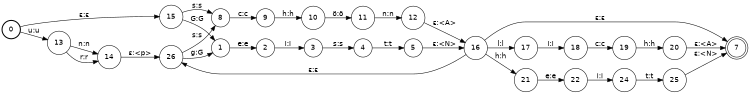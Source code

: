 digraph FSM {
  graph [
    rankdir = LR
    size = "5.0,5.0"
    fontsize = 14
    label = ""
    nodesep = "0.250000"
    ranksep = "0.400000"
    center = 1
  ];
  node [ 
    fontname="Helvetica"
    fontsize=14
  ];
  edge [ 
    fontname="Helvetica"
    fontsize=14
  ];

0 [label = "0", shape = circle, style = bold]
  0 -> 13 [label = "u:u"] 
  0 -> 15 [label = "ε:ε"]
15 [label = "15", shape = circle, style = solid]
  15 -> 1 [label = "G:G"]
  15 -> 8 [label = "s:s"]
1 [label = "1", shape = circle, style = solid]
  1 -> 2 [label = "e:e"]
2 [label = "2", shape = circle, style = solid]
  2 -> 3 [label = "i:i"]
3 [label = "3", shape = circle, style = solid]
  3 -> 4 [label = "s:s"]
4 [label = "4", shape = circle, style = solid]
  4 -> 5 [label = "t:t"]
5 [label = "5", shape = circle, style = solid]
  5 -> 16 [label = "ε:<N>"]
7 [label = "7", shape = doublecircle, style = solid]
8 [label = "8", shape = circle, style = solid]
  8 -> 9 [label = "c:c"]
9 [label = "9", shape = circle, style = solid]
  9 -> 10 [label = "h:h"]
10 [label = "10", shape = circle, style = solid]
  10 -> 11 [label = "ö:ö"]
11 [label = "11", shape = circle, style = solid]
  11 -> 12 [label = "n:n"]
12 [label = "12", shape = circle, style = solid]
  12 -> 16 [label = "ε:<A>"]
13 [label = "13", shape = circle, style = solid]
  13 -> 14 [label = "n:n"]
  13 -> 14 [label = "r:r"]
14 [label = "14", shape = circle, style = solid]
  14 -> 26 [label = "ε:<p>"]
16 [label = "16", shape = circle, style = solid]
  16 -> 7 [label = "ε:ε"]
  16 -> 17 [label = "l:l"] 
  16 -> 21 [label = "h:h"] 
  16 -> 26 [label = "ε:ε"]
17 [label = "17", shape = circle, style = solid]
  17 -> 18 [label = "i:i"] 
18 [label = "18", shape = circle, style = solid]
  18 -> 19 [label = "c:c"] 
19 [label = "19", shape = circle, style = solid]
  19 -> 20 [label = "h:h"] 
20 [label = "20", shape = circle, style = solid]
  20 -> 7 [label = "ε:<A>"]
21 [label = "21", shape = circle, style = solid]
  21 -> 22 [label = "e:e"] 
22 [label = "22", shape = circle, style = solid]
  22 -> 24 [label = "i:i"] 
24 [label = "24", shape = circle, style = solid]
  24 -> 25 [label = "t:t"] 
25 [label = "25", shape = circle, style = solid]
  25 -> 7 [label = "ε:<N>"]
26 [label = "26", shape = circle, style = solid]
  26 -> 1 [label = "g:G"]
  26 -> 8 [label = "s:s"]
}
